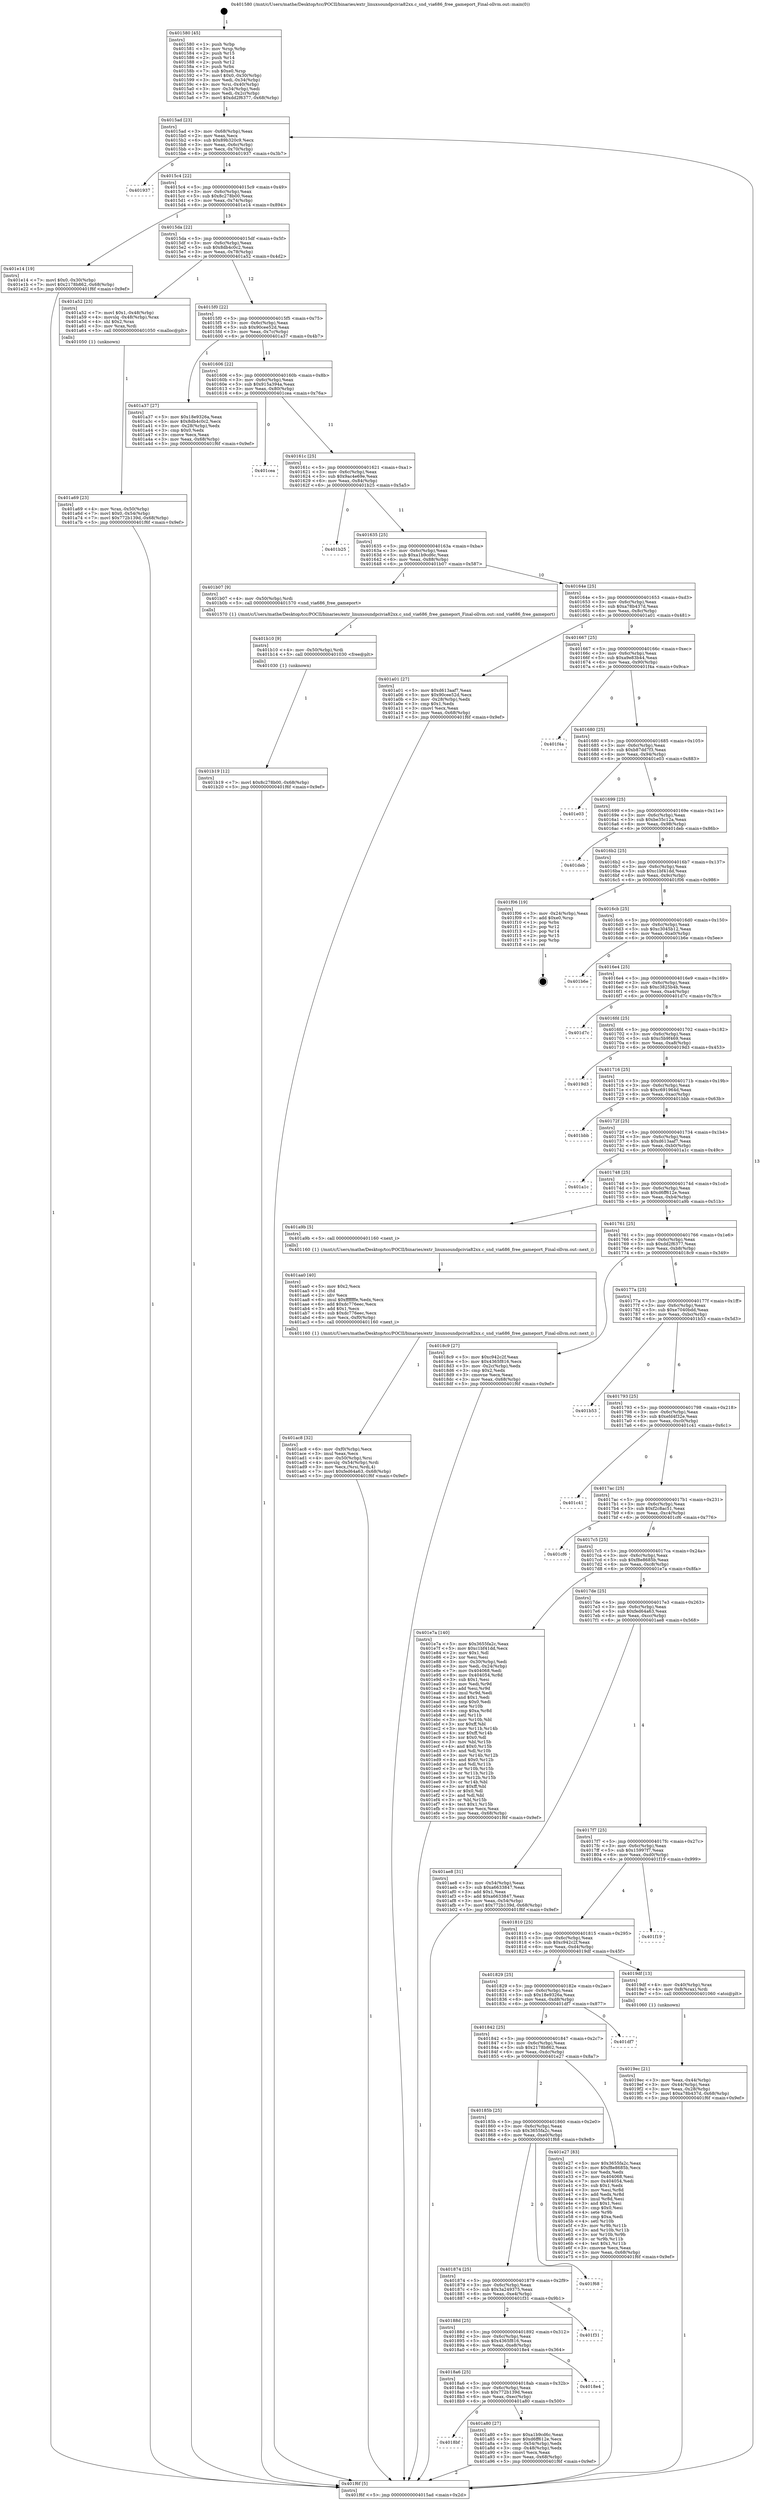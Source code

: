 digraph "0x401580" {
  label = "0x401580 (/mnt/c/Users/mathe/Desktop/tcc/POCII/binaries/extr_linuxsoundpcivia82xx.c_snd_via686_free_gameport_Final-ollvm.out::main(0))"
  labelloc = "t"
  node[shape=record]

  Entry [label="",width=0.3,height=0.3,shape=circle,fillcolor=black,style=filled]
  "0x4015ad" [label="{
     0x4015ad [23]\l
     | [instrs]\l
     &nbsp;&nbsp;0x4015ad \<+3\>: mov -0x68(%rbp),%eax\l
     &nbsp;&nbsp;0x4015b0 \<+2\>: mov %eax,%ecx\l
     &nbsp;&nbsp;0x4015b2 \<+6\>: sub $0x89b320c9,%ecx\l
     &nbsp;&nbsp;0x4015b8 \<+3\>: mov %eax,-0x6c(%rbp)\l
     &nbsp;&nbsp;0x4015bb \<+3\>: mov %ecx,-0x70(%rbp)\l
     &nbsp;&nbsp;0x4015be \<+6\>: je 0000000000401937 \<main+0x3b7\>\l
  }"]
  "0x401937" [label="{
     0x401937\l
  }", style=dashed]
  "0x4015c4" [label="{
     0x4015c4 [22]\l
     | [instrs]\l
     &nbsp;&nbsp;0x4015c4 \<+5\>: jmp 00000000004015c9 \<main+0x49\>\l
     &nbsp;&nbsp;0x4015c9 \<+3\>: mov -0x6c(%rbp),%eax\l
     &nbsp;&nbsp;0x4015cc \<+5\>: sub $0x8c278b00,%eax\l
     &nbsp;&nbsp;0x4015d1 \<+3\>: mov %eax,-0x74(%rbp)\l
     &nbsp;&nbsp;0x4015d4 \<+6\>: je 0000000000401e14 \<main+0x894\>\l
  }"]
  Exit [label="",width=0.3,height=0.3,shape=circle,fillcolor=black,style=filled,peripheries=2]
  "0x401e14" [label="{
     0x401e14 [19]\l
     | [instrs]\l
     &nbsp;&nbsp;0x401e14 \<+7\>: movl $0x0,-0x30(%rbp)\l
     &nbsp;&nbsp;0x401e1b \<+7\>: movl $0x2178b862,-0x68(%rbp)\l
     &nbsp;&nbsp;0x401e22 \<+5\>: jmp 0000000000401f6f \<main+0x9ef\>\l
  }"]
  "0x4015da" [label="{
     0x4015da [22]\l
     | [instrs]\l
     &nbsp;&nbsp;0x4015da \<+5\>: jmp 00000000004015df \<main+0x5f\>\l
     &nbsp;&nbsp;0x4015df \<+3\>: mov -0x6c(%rbp),%eax\l
     &nbsp;&nbsp;0x4015e2 \<+5\>: sub $0x8db4c0c2,%eax\l
     &nbsp;&nbsp;0x4015e7 \<+3\>: mov %eax,-0x78(%rbp)\l
     &nbsp;&nbsp;0x4015ea \<+6\>: je 0000000000401a52 \<main+0x4d2\>\l
  }"]
  "0x401b19" [label="{
     0x401b19 [12]\l
     | [instrs]\l
     &nbsp;&nbsp;0x401b19 \<+7\>: movl $0x8c278b00,-0x68(%rbp)\l
     &nbsp;&nbsp;0x401b20 \<+5\>: jmp 0000000000401f6f \<main+0x9ef\>\l
  }"]
  "0x401a52" [label="{
     0x401a52 [23]\l
     | [instrs]\l
     &nbsp;&nbsp;0x401a52 \<+7\>: movl $0x1,-0x48(%rbp)\l
     &nbsp;&nbsp;0x401a59 \<+4\>: movslq -0x48(%rbp),%rax\l
     &nbsp;&nbsp;0x401a5d \<+4\>: shl $0x2,%rax\l
     &nbsp;&nbsp;0x401a61 \<+3\>: mov %rax,%rdi\l
     &nbsp;&nbsp;0x401a64 \<+5\>: call 0000000000401050 \<malloc@plt\>\l
     | [calls]\l
     &nbsp;&nbsp;0x401050 \{1\} (unknown)\l
  }"]
  "0x4015f0" [label="{
     0x4015f0 [22]\l
     | [instrs]\l
     &nbsp;&nbsp;0x4015f0 \<+5\>: jmp 00000000004015f5 \<main+0x75\>\l
     &nbsp;&nbsp;0x4015f5 \<+3\>: mov -0x6c(%rbp),%eax\l
     &nbsp;&nbsp;0x4015f8 \<+5\>: sub $0x90cee52d,%eax\l
     &nbsp;&nbsp;0x4015fd \<+3\>: mov %eax,-0x7c(%rbp)\l
     &nbsp;&nbsp;0x401600 \<+6\>: je 0000000000401a37 \<main+0x4b7\>\l
  }"]
  "0x401b10" [label="{
     0x401b10 [9]\l
     | [instrs]\l
     &nbsp;&nbsp;0x401b10 \<+4\>: mov -0x50(%rbp),%rdi\l
     &nbsp;&nbsp;0x401b14 \<+5\>: call 0000000000401030 \<free@plt\>\l
     | [calls]\l
     &nbsp;&nbsp;0x401030 \{1\} (unknown)\l
  }"]
  "0x401a37" [label="{
     0x401a37 [27]\l
     | [instrs]\l
     &nbsp;&nbsp;0x401a37 \<+5\>: mov $0x18e9326a,%eax\l
     &nbsp;&nbsp;0x401a3c \<+5\>: mov $0x8db4c0c2,%ecx\l
     &nbsp;&nbsp;0x401a41 \<+3\>: mov -0x28(%rbp),%edx\l
     &nbsp;&nbsp;0x401a44 \<+3\>: cmp $0x0,%edx\l
     &nbsp;&nbsp;0x401a47 \<+3\>: cmove %ecx,%eax\l
     &nbsp;&nbsp;0x401a4a \<+3\>: mov %eax,-0x68(%rbp)\l
     &nbsp;&nbsp;0x401a4d \<+5\>: jmp 0000000000401f6f \<main+0x9ef\>\l
  }"]
  "0x401606" [label="{
     0x401606 [22]\l
     | [instrs]\l
     &nbsp;&nbsp;0x401606 \<+5\>: jmp 000000000040160b \<main+0x8b\>\l
     &nbsp;&nbsp;0x40160b \<+3\>: mov -0x6c(%rbp),%eax\l
     &nbsp;&nbsp;0x40160e \<+5\>: sub $0x915a394a,%eax\l
     &nbsp;&nbsp;0x401613 \<+3\>: mov %eax,-0x80(%rbp)\l
     &nbsp;&nbsp;0x401616 \<+6\>: je 0000000000401cea \<main+0x76a\>\l
  }"]
  "0x401ac8" [label="{
     0x401ac8 [32]\l
     | [instrs]\l
     &nbsp;&nbsp;0x401ac8 \<+6\>: mov -0xf0(%rbp),%ecx\l
     &nbsp;&nbsp;0x401ace \<+3\>: imul %eax,%ecx\l
     &nbsp;&nbsp;0x401ad1 \<+4\>: mov -0x50(%rbp),%rsi\l
     &nbsp;&nbsp;0x401ad5 \<+4\>: movslq -0x54(%rbp),%rdi\l
     &nbsp;&nbsp;0x401ad9 \<+3\>: mov %ecx,(%rsi,%rdi,4)\l
     &nbsp;&nbsp;0x401adc \<+7\>: movl $0xfed64a63,-0x68(%rbp)\l
     &nbsp;&nbsp;0x401ae3 \<+5\>: jmp 0000000000401f6f \<main+0x9ef\>\l
  }"]
  "0x401cea" [label="{
     0x401cea\l
  }", style=dashed]
  "0x40161c" [label="{
     0x40161c [25]\l
     | [instrs]\l
     &nbsp;&nbsp;0x40161c \<+5\>: jmp 0000000000401621 \<main+0xa1\>\l
     &nbsp;&nbsp;0x401621 \<+3\>: mov -0x6c(%rbp),%eax\l
     &nbsp;&nbsp;0x401624 \<+5\>: sub $0x9ac4e69e,%eax\l
     &nbsp;&nbsp;0x401629 \<+6\>: mov %eax,-0x84(%rbp)\l
     &nbsp;&nbsp;0x40162f \<+6\>: je 0000000000401b25 \<main+0x5a5\>\l
  }"]
  "0x401aa0" [label="{
     0x401aa0 [40]\l
     | [instrs]\l
     &nbsp;&nbsp;0x401aa0 \<+5\>: mov $0x2,%ecx\l
     &nbsp;&nbsp;0x401aa5 \<+1\>: cltd\l
     &nbsp;&nbsp;0x401aa6 \<+2\>: idiv %ecx\l
     &nbsp;&nbsp;0x401aa8 \<+6\>: imul $0xfffffffe,%edx,%ecx\l
     &nbsp;&nbsp;0x401aae \<+6\>: add $0xdc776eec,%ecx\l
     &nbsp;&nbsp;0x401ab4 \<+3\>: add $0x1,%ecx\l
     &nbsp;&nbsp;0x401ab7 \<+6\>: sub $0xdc776eec,%ecx\l
     &nbsp;&nbsp;0x401abd \<+6\>: mov %ecx,-0xf0(%rbp)\l
     &nbsp;&nbsp;0x401ac3 \<+5\>: call 0000000000401160 \<next_i\>\l
     | [calls]\l
     &nbsp;&nbsp;0x401160 \{1\} (/mnt/c/Users/mathe/Desktop/tcc/POCII/binaries/extr_linuxsoundpcivia82xx.c_snd_via686_free_gameport_Final-ollvm.out::next_i)\l
  }"]
  "0x401b25" [label="{
     0x401b25\l
  }", style=dashed]
  "0x401635" [label="{
     0x401635 [25]\l
     | [instrs]\l
     &nbsp;&nbsp;0x401635 \<+5\>: jmp 000000000040163a \<main+0xba\>\l
     &nbsp;&nbsp;0x40163a \<+3\>: mov -0x6c(%rbp),%eax\l
     &nbsp;&nbsp;0x40163d \<+5\>: sub $0xa1b9cd6c,%eax\l
     &nbsp;&nbsp;0x401642 \<+6\>: mov %eax,-0x88(%rbp)\l
     &nbsp;&nbsp;0x401648 \<+6\>: je 0000000000401b07 \<main+0x587\>\l
  }"]
  "0x4018bf" [label="{
     0x4018bf\l
  }", style=dashed]
  "0x401b07" [label="{
     0x401b07 [9]\l
     | [instrs]\l
     &nbsp;&nbsp;0x401b07 \<+4\>: mov -0x50(%rbp),%rdi\l
     &nbsp;&nbsp;0x401b0b \<+5\>: call 0000000000401570 \<snd_via686_free_gameport\>\l
     | [calls]\l
     &nbsp;&nbsp;0x401570 \{1\} (/mnt/c/Users/mathe/Desktop/tcc/POCII/binaries/extr_linuxsoundpcivia82xx.c_snd_via686_free_gameport_Final-ollvm.out::snd_via686_free_gameport)\l
  }"]
  "0x40164e" [label="{
     0x40164e [25]\l
     | [instrs]\l
     &nbsp;&nbsp;0x40164e \<+5\>: jmp 0000000000401653 \<main+0xd3\>\l
     &nbsp;&nbsp;0x401653 \<+3\>: mov -0x6c(%rbp),%eax\l
     &nbsp;&nbsp;0x401656 \<+5\>: sub $0xa78b437d,%eax\l
     &nbsp;&nbsp;0x40165b \<+6\>: mov %eax,-0x8c(%rbp)\l
     &nbsp;&nbsp;0x401661 \<+6\>: je 0000000000401a01 \<main+0x481\>\l
  }"]
  "0x401a80" [label="{
     0x401a80 [27]\l
     | [instrs]\l
     &nbsp;&nbsp;0x401a80 \<+5\>: mov $0xa1b9cd6c,%eax\l
     &nbsp;&nbsp;0x401a85 \<+5\>: mov $0xd6ff612e,%ecx\l
     &nbsp;&nbsp;0x401a8a \<+3\>: mov -0x54(%rbp),%edx\l
     &nbsp;&nbsp;0x401a8d \<+3\>: cmp -0x48(%rbp),%edx\l
     &nbsp;&nbsp;0x401a90 \<+3\>: cmovl %ecx,%eax\l
     &nbsp;&nbsp;0x401a93 \<+3\>: mov %eax,-0x68(%rbp)\l
     &nbsp;&nbsp;0x401a96 \<+5\>: jmp 0000000000401f6f \<main+0x9ef\>\l
  }"]
  "0x401a01" [label="{
     0x401a01 [27]\l
     | [instrs]\l
     &nbsp;&nbsp;0x401a01 \<+5\>: mov $0xd613aaf7,%eax\l
     &nbsp;&nbsp;0x401a06 \<+5\>: mov $0x90cee52d,%ecx\l
     &nbsp;&nbsp;0x401a0b \<+3\>: mov -0x28(%rbp),%edx\l
     &nbsp;&nbsp;0x401a0e \<+3\>: cmp $0x1,%edx\l
     &nbsp;&nbsp;0x401a11 \<+3\>: cmovl %ecx,%eax\l
     &nbsp;&nbsp;0x401a14 \<+3\>: mov %eax,-0x68(%rbp)\l
     &nbsp;&nbsp;0x401a17 \<+5\>: jmp 0000000000401f6f \<main+0x9ef\>\l
  }"]
  "0x401667" [label="{
     0x401667 [25]\l
     | [instrs]\l
     &nbsp;&nbsp;0x401667 \<+5\>: jmp 000000000040166c \<main+0xec\>\l
     &nbsp;&nbsp;0x40166c \<+3\>: mov -0x6c(%rbp),%eax\l
     &nbsp;&nbsp;0x40166f \<+5\>: sub $0xa9e83b44,%eax\l
     &nbsp;&nbsp;0x401674 \<+6\>: mov %eax,-0x90(%rbp)\l
     &nbsp;&nbsp;0x40167a \<+6\>: je 0000000000401f4a \<main+0x9ca\>\l
  }"]
  "0x4018a6" [label="{
     0x4018a6 [25]\l
     | [instrs]\l
     &nbsp;&nbsp;0x4018a6 \<+5\>: jmp 00000000004018ab \<main+0x32b\>\l
     &nbsp;&nbsp;0x4018ab \<+3\>: mov -0x6c(%rbp),%eax\l
     &nbsp;&nbsp;0x4018ae \<+5\>: sub $0x772b139d,%eax\l
     &nbsp;&nbsp;0x4018b3 \<+6\>: mov %eax,-0xec(%rbp)\l
     &nbsp;&nbsp;0x4018b9 \<+6\>: je 0000000000401a80 \<main+0x500\>\l
  }"]
  "0x401f4a" [label="{
     0x401f4a\l
  }", style=dashed]
  "0x401680" [label="{
     0x401680 [25]\l
     | [instrs]\l
     &nbsp;&nbsp;0x401680 \<+5\>: jmp 0000000000401685 \<main+0x105\>\l
     &nbsp;&nbsp;0x401685 \<+3\>: mov -0x6c(%rbp),%eax\l
     &nbsp;&nbsp;0x401688 \<+5\>: sub $0xb87dd7f3,%eax\l
     &nbsp;&nbsp;0x40168d \<+6\>: mov %eax,-0x94(%rbp)\l
     &nbsp;&nbsp;0x401693 \<+6\>: je 0000000000401e03 \<main+0x883\>\l
  }"]
  "0x4018e4" [label="{
     0x4018e4\l
  }", style=dashed]
  "0x401e03" [label="{
     0x401e03\l
  }", style=dashed]
  "0x401699" [label="{
     0x401699 [25]\l
     | [instrs]\l
     &nbsp;&nbsp;0x401699 \<+5\>: jmp 000000000040169e \<main+0x11e\>\l
     &nbsp;&nbsp;0x40169e \<+3\>: mov -0x6c(%rbp),%eax\l
     &nbsp;&nbsp;0x4016a1 \<+5\>: sub $0xbe35c12a,%eax\l
     &nbsp;&nbsp;0x4016a6 \<+6\>: mov %eax,-0x98(%rbp)\l
     &nbsp;&nbsp;0x4016ac \<+6\>: je 0000000000401deb \<main+0x86b\>\l
  }"]
  "0x40188d" [label="{
     0x40188d [25]\l
     | [instrs]\l
     &nbsp;&nbsp;0x40188d \<+5\>: jmp 0000000000401892 \<main+0x312\>\l
     &nbsp;&nbsp;0x401892 \<+3\>: mov -0x6c(%rbp),%eax\l
     &nbsp;&nbsp;0x401895 \<+5\>: sub $0x4365f816,%eax\l
     &nbsp;&nbsp;0x40189a \<+6\>: mov %eax,-0xe8(%rbp)\l
     &nbsp;&nbsp;0x4018a0 \<+6\>: je 00000000004018e4 \<main+0x364\>\l
  }"]
  "0x401deb" [label="{
     0x401deb\l
  }", style=dashed]
  "0x4016b2" [label="{
     0x4016b2 [25]\l
     | [instrs]\l
     &nbsp;&nbsp;0x4016b2 \<+5\>: jmp 00000000004016b7 \<main+0x137\>\l
     &nbsp;&nbsp;0x4016b7 \<+3\>: mov -0x6c(%rbp),%eax\l
     &nbsp;&nbsp;0x4016ba \<+5\>: sub $0xc1bf41dd,%eax\l
     &nbsp;&nbsp;0x4016bf \<+6\>: mov %eax,-0x9c(%rbp)\l
     &nbsp;&nbsp;0x4016c5 \<+6\>: je 0000000000401f06 \<main+0x986\>\l
  }"]
  "0x401f31" [label="{
     0x401f31\l
  }", style=dashed]
  "0x401f06" [label="{
     0x401f06 [19]\l
     | [instrs]\l
     &nbsp;&nbsp;0x401f06 \<+3\>: mov -0x24(%rbp),%eax\l
     &nbsp;&nbsp;0x401f09 \<+7\>: add $0xe0,%rsp\l
     &nbsp;&nbsp;0x401f10 \<+1\>: pop %rbx\l
     &nbsp;&nbsp;0x401f11 \<+2\>: pop %r12\l
     &nbsp;&nbsp;0x401f13 \<+2\>: pop %r14\l
     &nbsp;&nbsp;0x401f15 \<+2\>: pop %r15\l
     &nbsp;&nbsp;0x401f17 \<+1\>: pop %rbp\l
     &nbsp;&nbsp;0x401f18 \<+1\>: ret\l
  }"]
  "0x4016cb" [label="{
     0x4016cb [25]\l
     | [instrs]\l
     &nbsp;&nbsp;0x4016cb \<+5\>: jmp 00000000004016d0 \<main+0x150\>\l
     &nbsp;&nbsp;0x4016d0 \<+3\>: mov -0x6c(%rbp),%eax\l
     &nbsp;&nbsp;0x4016d3 \<+5\>: sub $0xc3045b12,%eax\l
     &nbsp;&nbsp;0x4016d8 \<+6\>: mov %eax,-0xa0(%rbp)\l
     &nbsp;&nbsp;0x4016de \<+6\>: je 0000000000401b6e \<main+0x5ee\>\l
  }"]
  "0x401874" [label="{
     0x401874 [25]\l
     | [instrs]\l
     &nbsp;&nbsp;0x401874 \<+5\>: jmp 0000000000401879 \<main+0x2f9\>\l
     &nbsp;&nbsp;0x401879 \<+3\>: mov -0x6c(%rbp),%eax\l
     &nbsp;&nbsp;0x40187c \<+5\>: sub $0x3a249375,%eax\l
     &nbsp;&nbsp;0x401881 \<+6\>: mov %eax,-0xe4(%rbp)\l
     &nbsp;&nbsp;0x401887 \<+6\>: je 0000000000401f31 \<main+0x9b1\>\l
  }"]
  "0x401b6e" [label="{
     0x401b6e\l
  }", style=dashed]
  "0x4016e4" [label="{
     0x4016e4 [25]\l
     | [instrs]\l
     &nbsp;&nbsp;0x4016e4 \<+5\>: jmp 00000000004016e9 \<main+0x169\>\l
     &nbsp;&nbsp;0x4016e9 \<+3\>: mov -0x6c(%rbp),%eax\l
     &nbsp;&nbsp;0x4016ec \<+5\>: sub $0xc3825b4b,%eax\l
     &nbsp;&nbsp;0x4016f1 \<+6\>: mov %eax,-0xa4(%rbp)\l
     &nbsp;&nbsp;0x4016f7 \<+6\>: je 0000000000401d7c \<main+0x7fc\>\l
  }"]
  "0x401f68" [label="{
     0x401f68\l
  }", style=dashed]
  "0x401d7c" [label="{
     0x401d7c\l
  }", style=dashed]
  "0x4016fd" [label="{
     0x4016fd [25]\l
     | [instrs]\l
     &nbsp;&nbsp;0x4016fd \<+5\>: jmp 0000000000401702 \<main+0x182\>\l
     &nbsp;&nbsp;0x401702 \<+3\>: mov -0x6c(%rbp),%eax\l
     &nbsp;&nbsp;0x401705 \<+5\>: sub $0xc5b9f469,%eax\l
     &nbsp;&nbsp;0x40170a \<+6\>: mov %eax,-0xa8(%rbp)\l
     &nbsp;&nbsp;0x401710 \<+6\>: je 00000000004019d3 \<main+0x453\>\l
  }"]
  "0x40185b" [label="{
     0x40185b [25]\l
     | [instrs]\l
     &nbsp;&nbsp;0x40185b \<+5\>: jmp 0000000000401860 \<main+0x2e0\>\l
     &nbsp;&nbsp;0x401860 \<+3\>: mov -0x6c(%rbp),%eax\l
     &nbsp;&nbsp;0x401863 \<+5\>: sub $0x3655fa2c,%eax\l
     &nbsp;&nbsp;0x401868 \<+6\>: mov %eax,-0xe0(%rbp)\l
     &nbsp;&nbsp;0x40186e \<+6\>: je 0000000000401f68 \<main+0x9e8\>\l
  }"]
  "0x4019d3" [label="{
     0x4019d3\l
  }", style=dashed]
  "0x401716" [label="{
     0x401716 [25]\l
     | [instrs]\l
     &nbsp;&nbsp;0x401716 \<+5\>: jmp 000000000040171b \<main+0x19b\>\l
     &nbsp;&nbsp;0x40171b \<+3\>: mov -0x6c(%rbp),%eax\l
     &nbsp;&nbsp;0x40171e \<+5\>: sub $0xc691964d,%eax\l
     &nbsp;&nbsp;0x401723 \<+6\>: mov %eax,-0xac(%rbp)\l
     &nbsp;&nbsp;0x401729 \<+6\>: je 0000000000401bbb \<main+0x63b\>\l
  }"]
  "0x401e27" [label="{
     0x401e27 [83]\l
     | [instrs]\l
     &nbsp;&nbsp;0x401e27 \<+5\>: mov $0x3655fa2c,%eax\l
     &nbsp;&nbsp;0x401e2c \<+5\>: mov $0xf8e8685b,%ecx\l
     &nbsp;&nbsp;0x401e31 \<+2\>: xor %edx,%edx\l
     &nbsp;&nbsp;0x401e33 \<+7\>: mov 0x404068,%esi\l
     &nbsp;&nbsp;0x401e3a \<+7\>: mov 0x404054,%edi\l
     &nbsp;&nbsp;0x401e41 \<+3\>: sub $0x1,%edx\l
     &nbsp;&nbsp;0x401e44 \<+3\>: mov %esi,%r8d\l
     &nbsp;&nbsp;0x401e47 \<+3\>: add %edx,%r8d\l
     &nbsp;&nbsp;0x401e4a \<+4\>: imul %r8d,%esi\l
     &nbsp;&nbsp;0x401e4e \<+3\>: and $0x1,%esi\l
     &nbsp;&nbsp;0x401e51 \<+3\>: cmp $0x0,%esi\l
     &nbsp;&nbsp;0x401e54 \<+4\>: sete %r9b\l
     &nbsp;&nbsp;0x401e58 \<+3\>: cmp $0xa,%edi\l
     &nbsp;&nbsp;0x401e5b \<+4\>: setl %r10b\l
     &nbsp;&nbsp;0x401e5f \<+3\>: mov %r9b,%r11b\l
     &nbsp;&nbsp;0x401e62 \<+3\>: and %r10b,%r11b\l
     &nbsp;&nbsp;0x401e65 \<+3\>: xor %r10b,%r9b\l
     &nbsp;&nbsp;0x401e68 \<+3\>: or %r9b,%r11b\l
     &nbsp;&nbsp;0x401e6b \<+4\>: test $0x1,%r11b\l
     &nbsp;&nbsp;0x401e6f \<+3\>: cmovne %ecx,%eax\l
     &nbsp;&nbsp;0x401e72 \<+3\>: mov %eax,-0x68(%rbp)\l
     &nbsp;&nbsp;0x401e75 \<+5\>: jmp 0000000000401f6f \<main+0x9ef\>\l
  }"]
  "0x401bbb" [label="{
     0x401bbb\l
  }", style=dashed]
  "0x40172f" [label="{
     0x40172f [25]\l
     | [instrs]\l
     &nbsp;&nbsp;0x40172f \<+5\>: jmp 0000000000401734 \<main+0x1b4\>\l
     &nbsp;&nbsp;0x401734 \<+3\>: mov -0x6c(%rbp),%eax\l
     &nbsp;&nbsp;0x401737 \<+5\>: sub $0xd613aaf7,%eax\l
     &nbsp;&nbsp;0x40173c \<+6\>: mov %eax,-0xb0(%rbp)\l
     &nbsp;&nbsp;0x401742 \<+6\>: je 0000000000401a1c \<main+0x49c\>\l
  }"]
  "0x401842" [label="{
     0x401842 [25]\l
     | [instrs]\l
     &nbsp;&nbsp;0x401842 \<+5\>: jmp 0000000000401847 \<main+0x2c7\>\l
     &nbsp;&nbsp;0x401847 \<+3\>: mov -0x6c(%rbp),%eax\l
     &nbsp;&nbsp;0x40184a \<+5\>: sub $0x2178b862,%eax\l
     &nbsp;&nbsp;0x40184f \<+6\>: mov %eax,-0xdc(%rbp)\l
     &nbsp;&nbsp;0x401855 \<+6\>: je 0000000000401e27 \<main+0x8a7\>\l
  }"]
  "0x401a1c" [label="{
     0x401a1c\l
  }", style=dashed]
  "0x401748" [label="{
     0x401748 [25]\l
     | [instrs]\l
     &nbsp;&nbsp;0x401748 \<+5\>: jmp 000000000040174d \<main+0x1cd\>\l
     &nbsp;&nbsp;0x40174d \<+3\>: mov -0x6c(%rbp),%eax\l
     &nbsp;&nbsp;0x401750 \<+5\>: sub $0xd6ff612e,%eax\l
     &nbsp;&nbsp;0x401755 \<+6\>: mov %eax,-0xb4(%rbp)\l
     &nbsp;&nbsp;0x40175b \<+6\>: je 0000000000401a9b \<main+0x51b\>\l
  }"]
  "0x401df7" [label="{
     0x401df7\l
  }", style=dashed]
  "0x401a9b" [label="{
     0x401a9b [5]\l
     | [instrs]\l
     &nbsp;&nbsp;0x401a9b \<+5\>: call 0000000000401160 \<next_i\>\l
     | [calls]\l
     &nbsp;&nbsp;0x401160 \{1\} (/mnt/c/Users/mathe/Desktop/tcc/POCII/binaries/extr_linuxsoundpcivia82xx.c_snd_via686_free_gameport_Final-ollvm.out::next_i)\l
  }"]
  "0x401761" [label="{
     0x401761 [25]\l
     | [instrs]\l
     &nbsp;&nbsp;0x401761 \<+5\>: jmp 0000000000401766 \<main+0x1e6\>\l
     &nbsp;&nbsp;0x401766 \<+3\>: mov -0x6c(%rbp),%eax\l
     &nbsp;&nbsp;0x401769 \<+5\>: sub $0xdd2f6377,%eax\l
     &nbsp;&nbsp;0x40176e \<+6\>: mov %eax,-0xb8(%rbp)\l
     &nbsp;&nbsp;0x401774 \<+6\>: je 00000000004018c9 \<main+0x349\>\l
  }"]
  "0x401a69" [label="{
     0x401a69 [23]\l
     | [instrs]\l
     &nbsp;&nbsp;0x401a69 \<+4\>: mov %rax,-0x50(%rbp)\l
     &nbsp;&nbsp;0x401a6d \<+7\>: movl $0x0,-0x54(%rbp)\l
     &nbsp;&nbsp;0x401a74 \<+7\>: movl $0x772b139d,-0x68(%rbp)\l
     &nbsp;&nbsp;0x401a7b \<+5\>: jmp 0000000000401f6f \<main+0x9ef\>\l
  }"]
  "0x4018c9" [label="{
     0x4018c9 [27]\l
     | [instrs]\l
     &nbsp;&nbsp;0x4018c9 \<+5\>: mov $0xc942c2f,%eax\l
     &nbsp;&nbsp;0x4018ce \<+5\>: mov $0x4365f816,%ecx\l
     &nbsp;&nbsp;0x4018d3 \<+3\>: mov -0x2c(%rbp),%edx\l
     &nbsp;&nbsp;0x4018d6 \<+3\>: cmp $0x2,%edx\l
     &nbsp;&nbsp;0x4018d9 \<+3\>: cmovne %ecx,%eax\l
     &nbsp;&nbsp;0x4018dc \<+3\>: mov %eax,-0x68(%rbp)\l
     &nbsp;&nbsp;0x4018df \<+5\>: jmp 0000000000401f6f \<main+0x9ef\>\l
  }"]
  "0x40177a" [label="{
     0x40177a [25]\l
     | [instrs]\l
     &nbsp;&nbsp;0x40177a \<+5\>: jmp 000000000040177f \<main+0x1ff\>\l
     &nbsp;&nbsp;0x40177f \<+3\>: mov -0x6c(%rbp),%eax\l
     &nbsp;&nbsp;0x401782 \<+5\>: sub $0xe7040bdd,%eax\l
     &nbsp;&nbsp;0x401787 \<+6\>: mov %eax,-0xbc(%rbp)\l
     &nbsp;&nbsp;0x40178d \<+6\>: je 0000000000401b53 \<main+0x5d3\>\l
  }"]
  "0x401f6f" [label="{
     0x401f6f [5]\l
     | [instrs]\l
     &nbsp;&nbsp;0x401f6f \<+5\>: jmp 00000000004015ad \<main+0x2d\>\l
  }"]
  "0x401580" [label="{
     0x401580 [45]\l
     | [instrs]\l
     &nbsp;&nbsp;0x401580 \<+1\>: push %rbp\l
     &nbsp;&nbsp;0x401581 \<+3\>: mov %rsp,%rbp\l
     &nbsp;&nbsp;0x401584 \<+2\>: push %r15\l
     &nbsp;&nbsp;0x401586 \<+2\>: push %r14\l
     &nbsp;&nbsp;0x401588 \<+2\>: push %r12\l
     &nbsp;&nbsp;0x40158a \<+1\>: push %rbx\l
     &nbsp;&nbsp;0x40158b \<+7\>: sub $0xe0,%rsp\l
     &nbsp;&nbsp;0x401592 \<+7\>: movl $0x0,-0x30(%rbp)\l
     &nbsp;&nbsp;0x401599 \<+3\>: mov %edi,-0x34(%rbp)\l
     &nbsp;&nbsp;0x40159c \<+4\>: mov %rsi,-0x40(%rbp)\l
     &nbsp;&nbsp;0x4015a0 \<+3\>: mov -0x34(%rbp),%edi\l
     &nbsp;&nbsp;0x4015a3 \<+3\>: mov %edi,-0x2c(%rbp)\l
     &nbsp;&nbsp;0x4015a6 \<+7\>: movl $0xdd2f6377,-0x68(%rbp)\l
  }"]
  "0x4019ec" [label="{
     0x4019ec [21]\l
     | [instrs]\l
     &nbsp;&nbsp;0x4019ec \<+3\>: mov %eax,-0x44(%rbp)\l
     &nbsp;&nbsp;0x4019ef \<+3\>: mov -0x44(%rbp),%eax\l
     &nbsp;&nbsp;0x4019f2 \<+3\>: mov %eax,-0x28(%rbp)\l
     &nbsp;&nbsp;0x4019f5 \<+7\>: movl $0xa78b437d,-0x68(%rbp)\l
     &nbsp;&nbsp;0x4019fc \<+5\>: jmp 0000000000401f6f \<main+0x9ef\>\l
  }"]
  "0x401b53" [label="{
     0x401b53\l
  }", style=dashed]
  "0x401793" [label="{
     0x401793 [25]\l
     | [instrs]\l
     &nbsp;&nbsp;0x401793 \<+5\>: jmp 0000000000401798 \<main+0x218\>\l
     &nbsp;&nbsp;0x401798 \<+3\>: mov -0x6c(%rbp),%eax\l
     &nbsp;&nbsp;0x40179b \<+5\>: sub $0xefd4f32e,%eax\l
     &nbsp;&nbsp;0x4017a0 \<+6\>: mov %eax,-0xc0(%rbp)\l
     &nbsp;&nbsp;0x4017a6 \<+6\>: je 0000000000401c41 \<main+0x6c1\>\l
  }"]
  "0x401829" [label="{
     0x401829 [25]\l
     | [instrs]\l
     &nbsp;&nbsp;0x401829 \<+5\>: jmp 000000000040182e \<main+0x2ae\>\l
     &nbsp;&nbsp;0x40182e \<+3\>: mov -0x6c(%rbp),%eax\l
     &nbsp;&nbsp;0x401831 \<+5\>: sub $0x18e9326a,%eax\l
     &nbsp;&nbsp;0x401836 \<+6\>: mov %eax,-0xd8(%rbp)\l
     &nbsp;&nbsp;0x40183c \<+6\>: je 0000000000401df7 \<main+0x877\>\l
  }"]
  "0x401c41" [label="{
     0x401c41\l
  }", style=dashed]
  "0x4017ac" [label="{
     0x4017ac [25]\l
     | [instrs]\l
     &nbsp;&nbsp;0x4017ac \<+5\>: jmp 00000000004017b1 \<main+0x231\>\l
     &nbsp;&nbsp;0x4017b1 \<+3\>: mov -0x6c(%rbp),%eax\l
     &nbsp;&nbsp;0x4017b4 \<+5\>: sub $0xf2c8ac51,%eax\l
     &nbsp;&nbsp;0x4017b9 \<+6\>: mov %eax,-0xc4(%rbp)\l
     &nbsp;&nbsp;0x4017bf \<+6\>: je 0000000000401cf6 \<main+0x776\>\l
  }"]
  "0x4019df" [label="{
     0x4019df [13]\l
     | [instrs]\l
     &nbsp;&nbsp;0x4019df \<+4\>: mov -0x40(%rbp),%rax\l
     &nbsp;&nbsp;0x4019e3 \<+4\>: mov 0x8(%rax),%rdi\l
     &nbsp;&nbsp;0x4019e7 \<+5\>: call 0000000000401060 \<atoi@plt\>\l
     | [calls]\l
     &nbsp;&nbsp;0x401060 \{1\} (unknown)\l
  }"]
  "0x401cf6" [label="{
     0x401cf6\l
  }", style=dashed]
  "0x4017c5" [label="{
     0x4017c5 [25]\l
     | [instrs]\l
     &nbsp;&nbsp;0x4017c5 \<+5\>: jmp 00000000004017ca \<main+0x24a\>\l
     &nbsp;&nbsp;0x4017ca \<+3\>: mov -0x6c(%rbp),%eax\l
     &nbsp;&nbsp;0x4017cd \<+5\>: sub $0xf8e8685b,%eax\l
     &nbsp;&nbsp;0x4017d2 \<+6\>: mov %eax,-0xc8(%rbp)\l
     &nbsp;&nbsp;0x4017d8 \<+6\>: je 0000000000401e7a \<main+0x8fa\>\l
  }"]
  "0x401810" [label="{
     0x401810 [25]\l
     | [instrs]\l
     &nbsp;&nbsp;0x401810 \<+5\>: jmp 0000000000401815 \<main+0x295\>\l
     &nbsp;&nbsp;0x401815 \<+3\>: mov -0x6c(%rbp),%eax\l
     &nbsp;&nbsp;0x401818 \<+5\>: sub $0xc942c2f,%eax\l
     &nbsp;&nbsp;0x40181d \<+6\>: mov %eax,-0xd4(%rbp)\l
     &nbsp;&nbsp;0x401823 \<+6\>: je 00000000004019df \<main+0x45f\>\l
  }"]
  "0x401e7a" [label="{
     0x401e7a [140]\l
     | [instrs]\l
     &nbsp;&nbsp;0x401e7a \<+5\>: mov $0x3655fa2c,%eax\l
     &nbsp;&nbsp;0x401e7f \<+5\>: mov $0xc1bf41dd,%ecx\l
     &nbsp;&nbsp;0x401e84 \<+2\>: mov $0x1,%dl\l
     &nbsp;&nbsp;0x401e86 \<+2\>: xor %esi,%esi\l
     &nbsp;&nbsp;0x401e88 \<+3\>: mov -0x30(%rbp),%edi\l
     &nbsp;&nbsp;0x401e8b \<+3\>: mov %edi,-0x24(%rbp)\l
     &nbsp;&nbsp;0x401e8e \<+7\>: mov 0x404068,%edi\l
     &nbsp;&nbsp;0x401e95 \<+8\>: mov 0x404054,%r8d\l
     &nbsp;&nbsp;0x401e9d \<+3\>: sub $0x1,%esi\l
     &nbsp;&nbsp;0x401ea0 \<+3\>: mov %edi,%r9d\l
     &nbsp;&nbsp;0x401ea3 \<+3\>: add %esi,%r9d\l
     &nbsp;&nbsp;0x401ea6 \<+4\>: imul %r9d,%edi\l
     &nbsp;&nbsp;0x401eaa \<+3\>: and $0x1,%edi\l
     &nbsp;&nbsp;0x401ead \<+3\>: cmp $0x0,%edi\l
     &nbsp;&nbsp;0x401eb0 \<+4\>: sete %r10b\l
     &nbsp;&nbsp;0x401eb4 \<+4\>: cmp $0xa,%r8d\l
     &nbsp;&nbsp;0x401eb8 \<+4\>: setl %r11b\l
     &nbsp;&nbsp;0x401ebc \<+3\>: mov %r10b,%bl\l
     &nbsp;&nbsp;0x401ebf \<+3\>: xor $0xff,%bl\l
     &nbsp;&nbsp;0x401ec2 \<+3\>: mov %r11b,%r14b\l
     &nbsp;&nbsp;0x401ec5 \<+4\>: xor $0xff,%r14b\l
     &nbsp;&nbsp;0x401ec9 \<+3\>: xor $0x0,%dl\l
     &nbsp;&nbsp;0x401ecc \<+3\>: mov %bl,%r15b\l
     &nbsp;&nbsp;0x401ecf \<+4\>: and $0x0,%r15b\l
     &nbsp;&nbsp;0x401ed3 \<+3\>: and %dl,%r10b\l
     &nbsp;&nbsp;0x401ed6 \<+3\>: mov %r14b,%r12b\l
     &nbsp;&nbsp;0x401ed9 \<+4\>: and $0x0,%r12b\l
     &nbsp;&nbsp;0x401edd \<+3\>: and %dl,%r11b\l
     &nbsp;&nbsp;0x401ee0 \<+3\>: or %r10b,%r15b\l
     &nbsp;&nbsp;0x401ee3 \<+3\>: or %r11b,%r12b\l
     &nbsp;&nbsp;0x401ee6 \<+3\>: xor %r12b,%r15b\l
     &nbsp;&nbsp;0x401ee9 \<+3\>: or %r14b,%bl\l
     &nbsp;&nbsp;0x401eec \<+3\>: xor $0xff,%bl\l
     &nbsp;&nbsp;0x401eef \<+3\>: or $0x0,%dl\l
     &nbsp;&nbsp;0x401ef2 \<+2\>: and %dl,%bl\l
     &nbsp;&nbsp;0x401ef4 \<+3\>: or %bl,%r15b\l
     &nbsp;&nbsp;0x401ef7 \<+4\>: test $0x1,%r15b\l
     &nbsp;&nbsp;0x401efb \<+3\>: cmovne %ecx,%eax\l
     &nbsp;&nbsp;0x401efe \<+3\>: mov %eax,-0x68(%rbp)\l
     &nbsp;&nbsp;0x401f01 \<+5\>: jmp 0000000000401f6f \<main+0x9ef\>\l
  }"]
  "0x4017de" [label="{
     0x4017de [25]\l
     | [instrs]\l
     &nbsp;&nbsp;0x4017de \<+5\>: jmp 00000000004017e3 \<main+0x263\>\l
     &nbsp;&nbsp;0x4017e3 \<+3\>: mov -0x6c(%rbp),%eax\l
     &nbsp;&nbsp;0x4017e6 \<+5\>: sub $0xfed64a63,%eax\l
     &nbsp;&nbsp;0x4017eb \<+6\>: mov %eax,-0xcc(%rbp)\l
     &nbsp;&nbsp;0x4017f1 \<+6\>: je 0000000000401ae8 \<main+0x568\>\l
  }"]
  "0x401f19" [label="{
     0x401f19\l
  }", style=dashed]
  "0x401ae8" [label="{
     0x401ae8 [31]\l
     | [instrs]\l
     &nbsp;&nbsp;0x401ae8 \<+3\>: mov -0x54(%rbp),%eax\l
     &nbsp;&nbsp;0x401aeb \<+5\>: sub $0xa6633847,%eax\l
     &nbsp;&nbsp;0x401af0 \<+3\>: add $0x1,%eax\l
     &nbsp;&nbsp;0x401af3 \<+5\>: add $0xa6633847,%eax\l
     &nbsp;&nbsp;0x401af8 \<+3\>: mov %eax,-0x54(%rbp)\l
     &nbsp;&nbsp;0x401afb \<+7\>: movl $0x772b139d,-0x68(%rbp)\l
     &nbsp;&nbsp;0x401b02 \<+5\>: jmp 0000000000401f6f \<main+0x9ef\>\l
  }"]
  "0x4017f7" [label="{
     0x4017f7 [25]\l
     | [instrs]\l
     &nbsp;&nbsp;0x4017f7 \<+5\>: jmp 00000000004017fc \<main+0x27c\>\l
     &nbsp;&nbsp;0x4017fc \<+3\>: mov -0x6c(%rbp),%eax\l
     &nbsp;&nbsp;0x4017ff \<+5\>: sub $0x15997f7,%eax\l
     &nbsp;&nbsp;0x401804 \<+6\>: mov %eax,-0xd0(%rbp)\l
     &nbsp;&nbsp;0x40180a \<+6\>: je 0000000000401f19 \<main+0x999\>\l
  }"]
  Entry -> "0x401580" [label=" 1"]
  "0x4015ad" -> "0x401937" [label=" 0"]
  "0x4015ad" -> "0x4015c4" [label=" 14"]
  "0x401f06" -> Exit [label=" 1"]
  "0x4015c4" -> "0x401e14" [label=" 1"]
  "0x4015c4" -> "0x4015da" [label=" 13"]
  "0x401e7a" -> "0x401f6f" [label=" 1"]
  "0x4015da" -> "0x401a52" [label=" 1"]
  "0x4015da" -> "0x4015f0" [label=" 12"]
  "0x401e27" -> "0x401f6f" [label=" 1"]
  "0x4015f0" -> "0x401a37" [label=" 1"]
  "0x4015f0" -> "0x401606" [label=" 11"]
  "0x401e14" -> "0x401f6f" [label=" 1"]
  "0x401606" -> "0x401cea" [label=" 0"]
  "0x401606" -> "0x40161c" [label=" 11"]
  "0x401b19" -> "0x401f6f" [label=" 1"]
  "0x40161c" -> "0x401b25" [label=" 0"]
  "0x40161c" -> "0x401635" [label=" 11"]
  "0x401b10" -> "0x401b19" [label=" 1"]
  "0x401635" -> "0x401b07" [label=" 1"]
  "0x401635" -> "0x40164e" [label=" 10"]
  "0x401b07" -> "0x401b10" [label=" 1"]
  "0x40164e" -> "0x401a01" [label=" 1"]
  "0x40164e" -> "0x401667" [label=" 9"]
  "0x401ae8" -> "0x401f6f" [label=" 1"]
  "0x401667" -> "0x401f4a" [label=" 0"]
  "0x401667" -> "0x401680" [label=" 9"]
  "0x401aa0" -> "0x401ac8" [label=" 1"]
  "0x401680" -> "0x401e03" [label=" 0"]
  "0x401680" -> "0x401699" [label=" 9"]
  "0x401a9b" -> "0x401aa0" [label=" 1"]
  "0x401699" -> "0x401deb" [label=" 0"]
  "0x401699" -> "0x4016b2" [label=" 9"]
  "0x4018a6" -> "0x4018bf" [label=" 0"]
  "0x4016b2" -> "0x401f06" [label=" 1"]
  "0x4016b2" -> "0x4016cb" [label=" 8"]
  "0x4018a6" -> "0x401a80" [label=" 2"]
  "0x4016cb" -> "0x401b6e" [label=" 0"]
  "0x4016cb" -> "0x4016e4" [label=" 8"]
  "0x40188d" -> "0x4018a6" [label=" 2"]
  "0x4016e4" -> "0x401d7c" [label=" 0"]
  "0x4016e4" -> "0x4016fd" [label=" 8"]
  "0x40188d" -> "0x4018e4" [label=" 0"]
  "0x4016fd" -> "0x4019d3" [label=" 0"]
  "0x4016fd" -> "0x401716" [label=" 8"]
  "0x401874" -> "0x40188d" [label=" 2"]
  "0x401716" -> "0x401bbb" [label=" 0"]
  "0x401716" -> "0x40172f" [label=" 8"]
  "0x401874" -> "0x401f31" [label=" 0"]
  "0x40172f" -> "0x401a1c" [label=" 0"]
  "0x40172f" -> "0x401748" [label=" 8"]
  "0x40185b" -> "0x401874" [label=" 2"]
  "0x401748" -> "0x401a9b" [label=" 1"]
  "0x401748" -> "0x401761" [label=" 7"]
  "0x40185b" -> "0x401f68" [label=" 0"]
  "0x401761" -> "0x4018c9" [label=" 1"]
  "0x401761" -> "0x40177a" [label=" 6"]
  "0x4018c9" -> "0x401f6f" [label=" 1"]
  "0x401580" -> "0x4015ad" [label=" 1"]
  "0x401f6f" -> "0x4015ad" [label=" 13"]
  "0x401842" -> "0x40185b" [label=" 2"]
  "0x40177a" -> "0x401b53" [label=" 0"]
  "0x40177a" -> "0x401793" [label=" 6"]
  "0x401842" -> "0x401e27" [label=" 1"]
  "0x401793" -> "0x401c41" [label=" 0"]
  "0x401793" -> "0x4017ac" [label=" 6"]
  "0x401ac8" -> "0x401f6f" [label=" 1"]
  "0x4017ac" -> "0x401cf6" [label=" 0"]
  "0x4017ac" -> "0x4017c5" [label=" 6"]
  "0x401829" -> "0x401842" [label=" 3"]
  "0x4017c5" -> "0x401e7a" [label=" 1"]
  "0x4017c5" -> "0x4017de" [label=" 5"]
  "0x401a80" -> "0x401f6f" [label=" 2"]
  "0x4017de" -> "0x401ae8" [label=" 1"]
  "0x4017de" -> "0x4017f7" [label=" 4"]
  "0x401a69" -> "0x401f6f" [label=" 1"]
  "0x4017f7" -> "0x401f19" [label=" 0"]
  "0x4017f7" -> "0x401810" [label=" 4"]
  "0x401829" -> "0x401df7" [label=" 0"]
  "0x401810" -> "0x4019df" [label=" 1"]
  "0x401810" -> "0x401829" [label=" 3"]
  "0x4019df" -> "0x4019ec" [label=" 1"]
  "0x4019ec" -> "0x401f6f" [label=" 1"]
  "0x401a01" -> "0x401f6f" [label=" 1"]
  "0x401a37" -> "0x401f6f" [label=" 1"]
  "0x401a52" -> "0x401a69" [label=" 1"]
}

